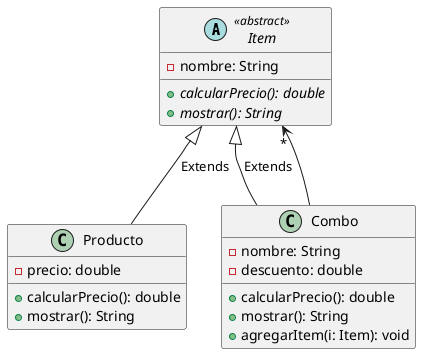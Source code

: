 @startuml
abstract Item <<abstract>> {
    - nombre: String
    + {abstract} calcularPrecio(): double
    + {abstract} mostrar(): String
}

class Producto {
    - precio: double
    + calcularPrecio(): double
    + mostrar(): String
}

class Combo {
    - nombre: String
    - descuento: double
    + calcularPrecio(): double
    + mostrar(): String
    + agregarItem(i: Item): void
}

Producto -up-|> Item: Extends
Combo -up-|> Item: Extends
Combo -up-> "*" Item

@enduml